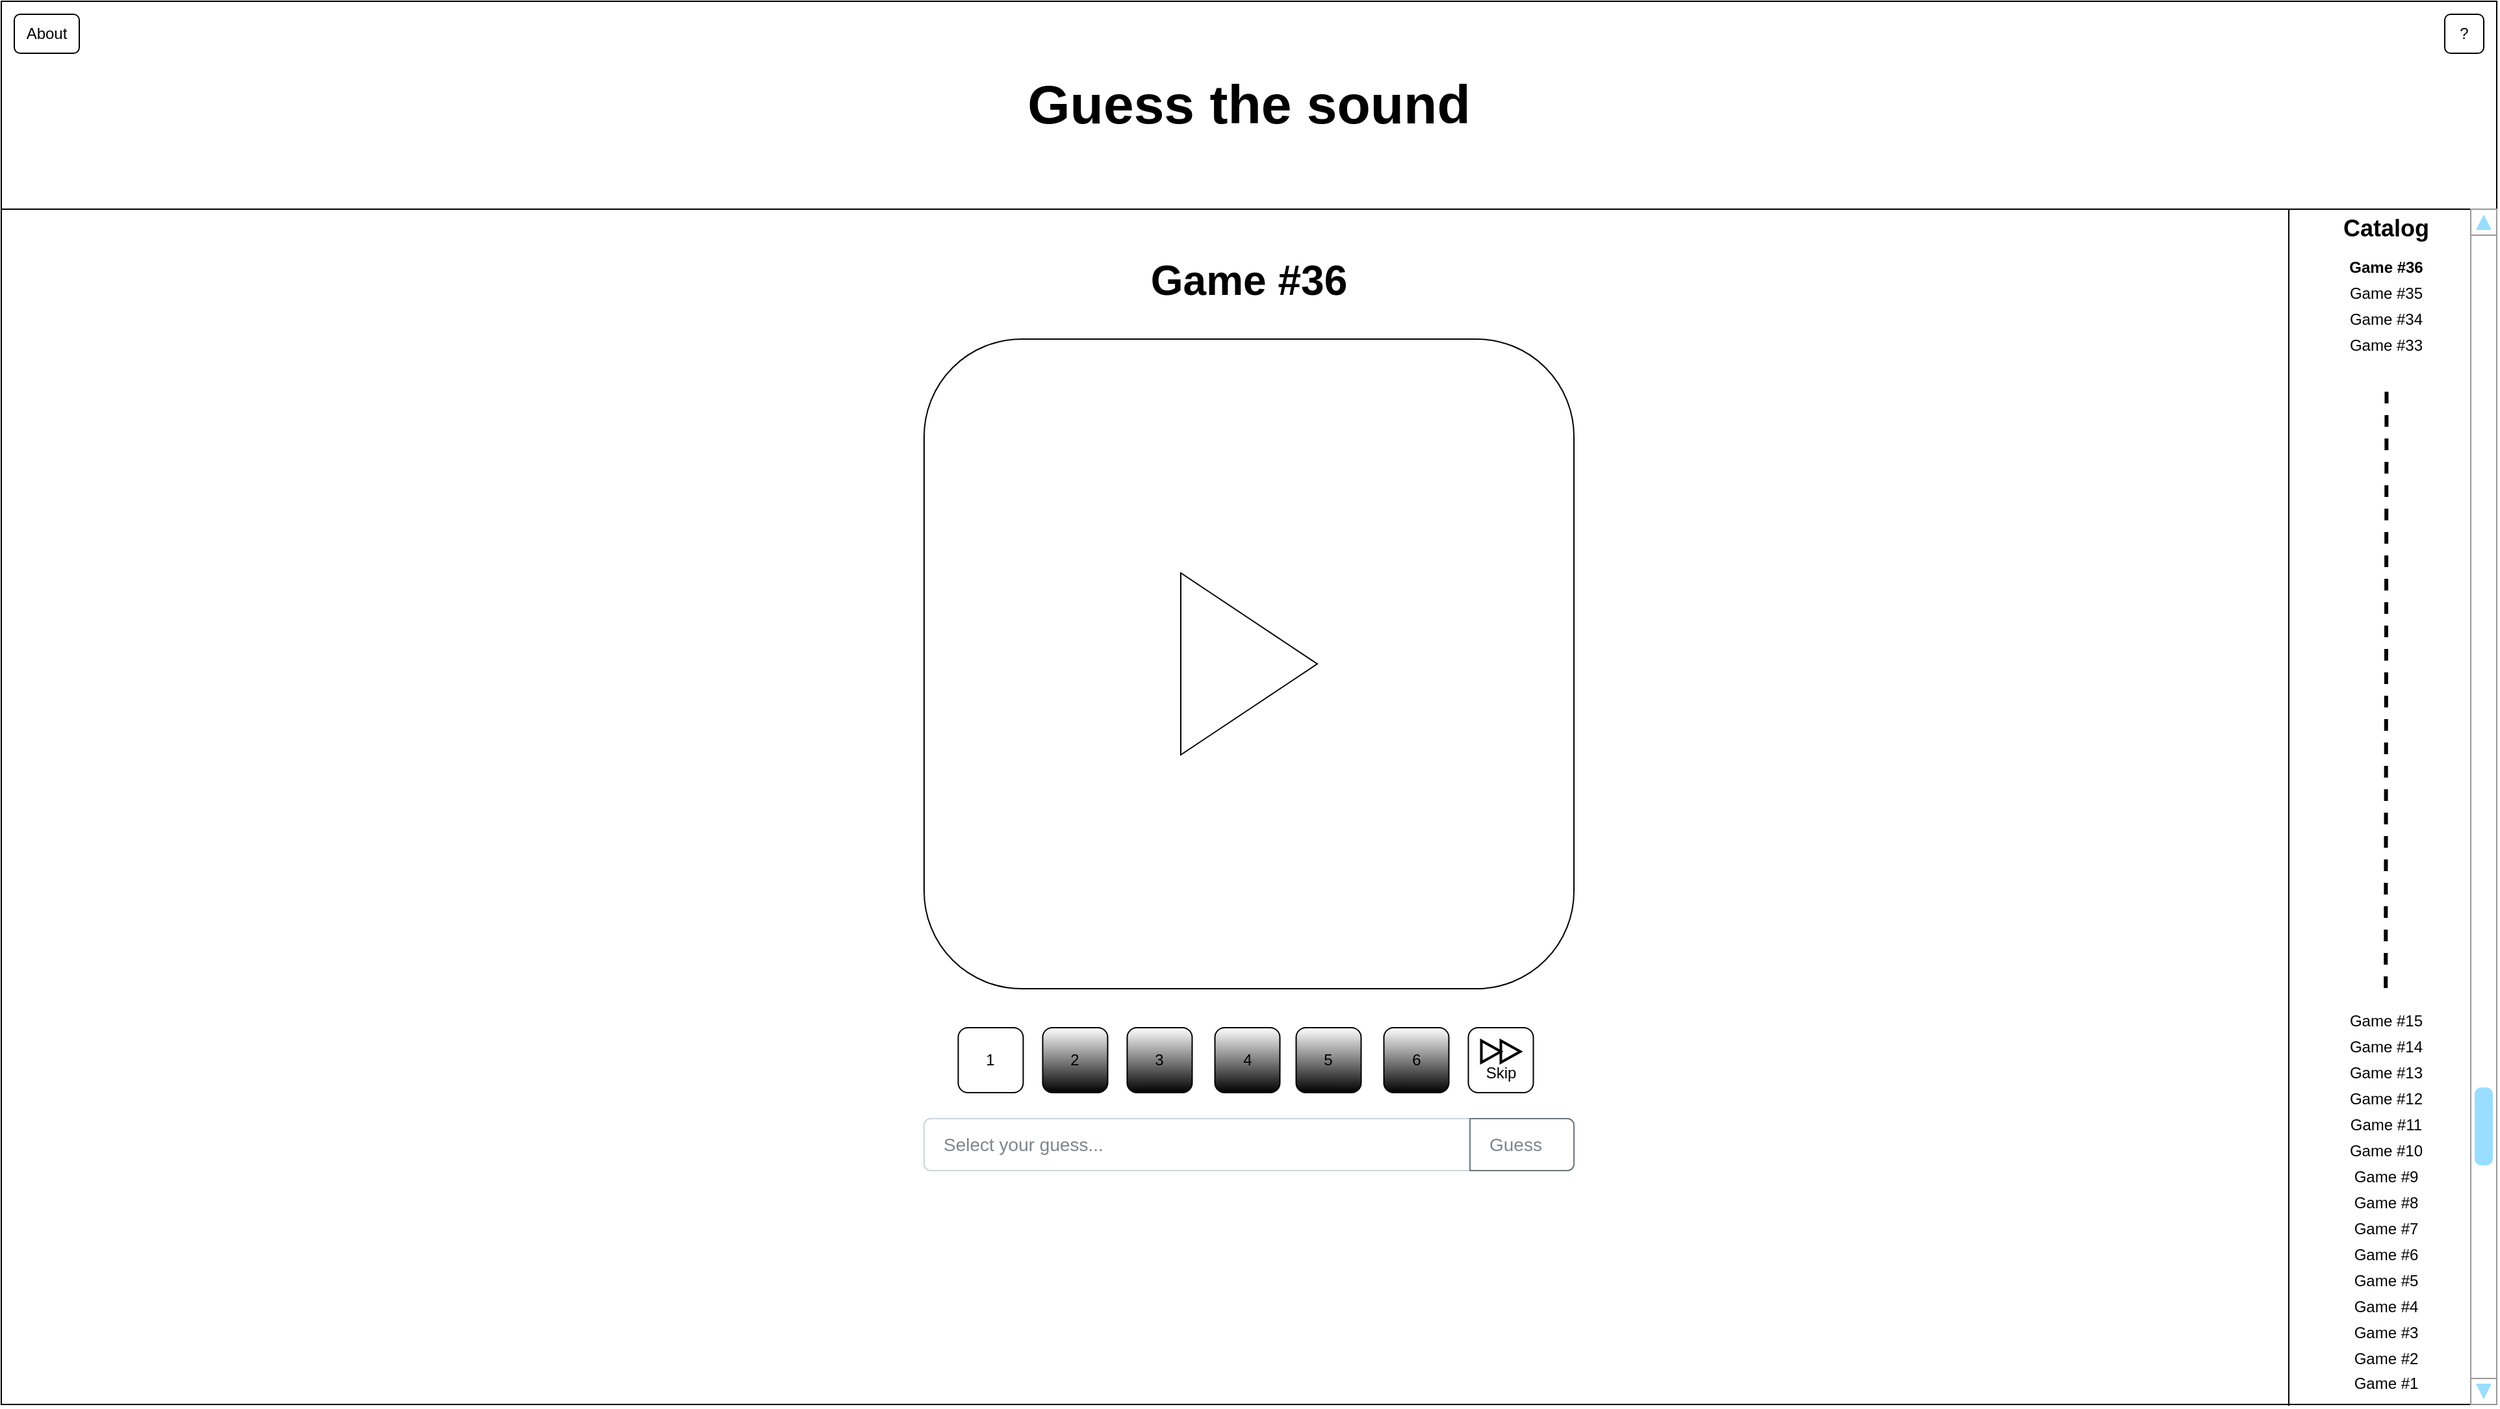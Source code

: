 <mxfile version="21.6.8" type="device">
  <diagram name="Page-1" id="jQvipmFk_B9CGzEsSzwP">
    <mxGraphModel dx="2004" dy="1226" grid="1" gridSize="10" guides="1" tooltips="1" connect="1" arrows="1" fold="1" page="1" pageScale="1" pageWidth="1600" pageHeight="900" math="0" shadow="0">
      <root>
        <mxCell id="0" />
        <mxCell id="1" parent="0" />
        <mxCell id="ByLfQHCx08To6VH-ZPBJ-1" value="" style="rounded=0;whiteSpace=wrap;html=1;" parent="1" vertex="1">
          <mxGeometry width="1920" height="1080" as="geometry" />
        </mxCell>
        <mxCell id="ByLfQHCx08To6VH-ZPBJ-3" value="" style="endArrow=none;html=1;rounded=0;" parent="1" edge="1">
          <mxGeometry width="50" height="50" relative="1" as="geometry">
            <mxPoint y="160" as="sourcePoint" />
            <mxPoint x="1920" y="160" as="targetPoint" />
          </mxGeometry>
        </mxCell>
        <mxCell id="ByLfQHCx08To6VH-ZPBJ-4" value="&lt;font style=&quot;font-size: 42px;&quot;&gt;&lt;b&gt;Guess the sound&lt;/b&gt;&lt;/font&gt;" style="text;html=1;strokeColor=none;fillColor=none;align=center;verticalAlign=middle;whiteSpace=wrap;rounded=0;" parent="1" vertex="1">
          <mxGeometry x="685" y="10" width="550" height="140" as="geometry" />
        </mxCell>
        <mxCell id="ByLfQHCx08To6VH-ZPBJ-5" value="About" style="rounded=1;whiteSpace=wrap;html=1;" parent="1" vertex="1">
          <mxGeometry x="10" y="10" width="50" height="30" as="geometry" />
        </mxCell>
        <mxCell id="ByLfQHCx08To6VH-ZPBJ-6" value="?" style="rounded=1;whiteSpace=wrap;html=1;fontStyle=0" parent="1" vertex="1">
          <mxGeometry x="1880" y="10" width="30" height="30" as="geometry" />
        </mxCell>
        <mxCell id="ByLfQHCx08To6VH-ZPBJ-7" value="" style="rounded=1;whiteSpace=wrap;html=1;" parent="1" vertex="1">
          <mxGeometry x="710" y="260" width="500" height="500" as="geometry" />
        </mxCell>
        <mxCell id="ByLfQHCx08To6VH-ZPBJ-8" value="" style="triangle;whiteSpace=wrap;html=1;" parent="1" vertex="1">
          <mxGeometry x="907.5" y="440" width="105" height="140" as="geometry" />
        </mxCell>
        <mxCell id="ByLfQHCx08To6VH-ZPBJ-9" value="1" style="rounded=1;whiteSpace=wrap;html=1;" parent="1" vertex="1">
          <mxGeometry x="736.25" y="790" width="50" height="50" as="geometry" />
        </mxCell>
        <mxCell id="ByLfQHCx08To6VH-ZPBJ-10" value="2" style="rounded=1;whiteSpace=wrap;html=1;gradientColor=default;" parent="1" vertex="1">
          <mxGeometry x="801.25" y="790" width="50" height="50" as="geometry" />
        </mxCell>
        <mxCell id="ByLfQHCx08To6VH-ZPBJ-11" value="3" style="rounded=1;whiteSpace=wrap;html=1;gradientColor=default;" parent="1" vertex="1">
          <mxGeometry x="866.25" y="790" width="50" height="50" as="geometry" />
        </mxCell>
        <mxCell id="ByLfQHCx08To6VH-ZPBJ-12" value="4" style="rounded=1;whiteSpace=wrap;html=1;gradientColor=default;" parent="1" vertex="1">
          <mxGeometry x="933.75" y="790" width="50" height="50" as="geometry" />
        </mxCell>
        <mxCell id="ByLfQHCx08To6VH-ZPBJ-13" value="5" style="rounded=1;whiteSpace=wrap;html=1;gradientColor=default;" parent="1" vertex="1">
          <mxGeometry x="996.25" y="790" width="50" height="50" as="geometry" />
        </mxCell>
        <mxCell id="ByLfQHCx08To6VH-ZPBJ-17" value="Select your guess..." style="html=1;shadow=0;dashed=0;shape=mxgraph.bootstrap.rrect;rSize=5;strokeColor=#CED4DA;html=1;whiteSpace=wrap;fillColor=#FFFFFF;fontColor=#7D868C;align=left;spacing=15;fontSize=14;" parent="1" vertex="1">
          <mxGeometry x="710" y="860" width="500" height="40" as="geometry" />
        </mxCell>
        <mxCell id="ByLfQHCx08To6VH-ZPBJ-20" value="Guess" style="html=1;shadow=0;dashed=0;shape=mxgraph.bootstrap.rightButton;strokeColor=#6C757D;gradientColor=inherit;fontColor=inherit;fillColor=#ffffff;rSize=5;perimeter=none;whiteSpace=wrap;resizeHeight=1;fontSize=14;align=left;spacing=15;" parent="ByLfQHCx08To6VH-ZPBJ-17" vertex="1">
          <mxGeometry x="1" width="80" height="40" relative="1" as="geometry">
            <mxPoint x="-80" as="offset" />
          </mxGeometry>
        </mxCell>
        <mxCell id="ByLfQHCx08To6VH-ZPBJ-22" value="" style="rounded=1;whiteSpace=wrap;html=1;" parent="1" vertex="1">
          <mxGeometry x="1128.75" y="790" width="50" height="50" as="geometry" />
        </mxCell>
        <mxCell id="ByLfQHCx08To6VH-ZPBJ-23" value="" style="html=1;verticalLabelPosition=bottom;align=center;labelBackgroundColor=#ffffff;verticalAlign=top;strokeWidth=2;strokeColor=#000000;shadow=0;dashed=0;shape=mxgraph.ios7.icons.forward;" parent="1" vertex="1">
          <mxGeometry x="1138.75" y="800" width="30" height="16.8" as="geometry" />
        </mxCell>
        <mxCell id="ByLfQHCx08To6VH-ZPBJ-24" value="Skip&lt;br&gt;" style="text;html=1;strokeColor=none;fillColor=none;align=center;verticalAlign=middle;whiteSpace=wrap;rounded=0;" parent="1" vertex="1">
          <mxGeometry x="1123.75" y="810" width="60" height="30" as="geometry" />
        </mxCell>
        <mxCell id="ByLfQHCx08To6VH-ZPBJ-25" value="" style="endArrow=none;html=1;rounded=0;" parent="1" edge="1">
          <mxGeometry width="50" height="50" relative="1" as="geometry">
            <mxPoint x="1760" y="1081" as="sourcePoint" />
            <mxPoint x="1760" y="160" as="targetPoint" />
          </mxGeometry>
        </mxCell>
        <mxCell id="ByLfQHCx08To6VH-ZPBJ-27" value="&lt;b&gt;&lt;font style=&quot;font-size: 18px;&quot;&gt;Catalog&lt;/font&gt;&lt;/b&gt;" style="text;html=1;strokeColor=none;fillColor=none;align=center;verticalAlign=middle;whiteSpace=wrap;rounded=0;" parent="1" vertex="1">
          <mxGeometry x="1790" y="160" width="90" height="30" as="geometry" />
        </mxCell>
        <mxCell id="ByLfQHCx08To6VH-ZPBJ-28" value="Game #36" style="text;html=1;strokeColor=none;fillColor=none;align=center;verticalAlign=middle;whiteSpace=wrap;rounded=0;fontStyle=1" parent="1" vertex="1">
          <mxGeometry x="1805" y="190" width="60" height="30" as="geometry" />
        </mxCell>
        <mxCell id="ByLfQHCx08To6VH-ZPBJ-29" value="" style="verticalLabelPosition=bottom;shadow=0;dashed=0;align=center;html=1;verticalAlign=top;strokeWidth=1;shape=mxgraph.mockup.navigation.scrollBar;strokeColor=#999999;barPos=20;fillColor2=#99ddff;strokeColor2=none;direction=north;" parent="1" vertex="1">
          <mxGeometry x="1900" y="160" width="20" height="920" as="geometry" />
        </mxCell>
        <mxCell id="ByLfQHCx08To6VH-ZPBJ-51" value="Game #8" style="text;html=1;strokeColor=none;fillColor=none;align=center;verticalAlign=middle;whiteSpace=wrap;rounded=0;" parent="1" vertex="1">
          <mxGeometry x="1805" y="910" width="60" height="30" as="geometry" />
        </mxCell>
        <mxCell id="ByLfQHCx08To6VH-ZPBJ-52" value="Game #7" style="text;html=1;strokeColor=none;fillColor=none;align=center;verticalAlign=middle;whiteSpace=wrap;rounded=0;" parent="1" vertex="1">
          <mxGeometry x="1805" y="930" width="60" height="30" as="geometry" />
        </mxCell>
        <mxCell id="ByLfQHCx08To6VH-ZPBJ-53" value="Game #6" style="text;html=1;strokeColor=none;fillColor=none;align=center;verticalAlign=middle;whiteSpace=wrap;rounded=0;" parent="1" vertex="1">
          <mxGeometry x="1805" y="950" width="60" height="30" as="geometry" />
        </mxCell>
        <mxCell id="ByLfQHCx08To6VH-ZPBJ-54" value="Game #5" style="text;html=1;strokeColor=none;fillColor=none;align=center;verticalAlign=middle;whiteSpace=wrap;rounded=0;" parent="1" vertex="1">
          <mxGeometry x="1805" y="970" width="60" height="30" as="geometry" />
        </mxCell>
        <mxCell id="ByLfQHCx08To6VH-ZPBJ-55" value="Game #4" style="text;html=1;strokeColor=none;fillColor=none;align=center;verticalAlign=middle;whiteSpace=wrap;rounded=0;" parent="1" vertex="1">
          <mxGeometry x="1805" y="990" width="60" height="30" as="geometry" />
        </mxCell>
        <mxCell id="ByLfQHCx08To6VH-ZPBJ-56" value="Game #3" style="text;html=1;strokeColor=none;fillColor=none;align=center;verticalAlign=middle;whiteSpace=wrap;rounded=0;" parent="1" vertex="1">
          <mxGeometry x="1805" y="1010" width="60" height="30" as="geometry" />
        </mxCell>
        <mxCell id="ByLfQHCx08To6VH-ZPBJ-57" value="Game #2" style="text;html=1;strokeColor=none;fillColor=none;align=center;verticalAlign=middle;whiteSpace=wrap;rounded=0;" parent="1" vertex="1">
          <mxGeometry x="1805" y="1030" width="60" height="30" as="geometry" />
        </mxCell>
        <mxCell id="ByLfQHCx08To6VH-ZPBJ-58" value="Game #15" style="text;html=1;strokeColor=none;fillColor=none;align=center;verticalAlign=middle;whiteSpace=wrap;rounded=0;" parent="1" vertex="1">
          <mxGeometry x="1805" y="770" width="60" height="30" as="geometry" />
        </mxCell>
        <mxCell id="ByLfQHCx08To6VH-ZPBJ-59" value="Game #14" style="text;html=1;strokeColor=none;fillColor=none;align=center;verticalAlign=middle;whiteSpace=wrap;rounded=0;" parent="1" vertex="1">
          <mxGeometry x="1805" y="790" width="60" height="30" as="geometry" />
        </mxCell>
        <mxCell id="ByLfQHCx08To6VH-ZPBJ-60" value="Game #13" style="text;html=1;strokeColor=none;fillColor=none;align=center;verticalAlign=middle;whiteSpace=wrap;rounded=0;" parent="1" vertex="1">
          <mxGeometry x="1805" y="810" width="60" height="30" as="geometry" />
        </mxCell>
        <mxCell id="ByLfQHCx08To6VH-ZPBJ-61" value="Game #12" style="text;html=1;strokeColor=none;fillColor=none;align=center;verticalAlign=middle;whiteSpace=wrap;rounded=0;" parent="1" vertex="1">
          <mxGeometry x="1805" y="830" width="60" height="30" as="geometry" />
        </mxCell>
        <mxCell id="ByLfQHCx08To6VH-ZPBJ-62" value="Game #11" style="text;html=1;strokeColor=none;fillColor=none;align=center;verticalAlign=middle;whiteSpace=wrap;rounded=0;" parent="1" vertex="1">
          <mxGeometry x="1805" y="850" width="60" height="30" as="geometry" />
        </mxCell>
        <mxCell id="ByLfQHCx08To6VH-ZPBJ-63" value="Game #10" style="text;html=1;strokeColor=none;fillColor=none;align=center;verticalAlign=middle;whiteSpace=wrap;rounded=0;" parent="1" vertex="1">
          <mxGeometry x="1805" y="870" width="60" height="30" as="geometry" />
        </mxCell>
        <mxCell id="ByLfQHCx08To6VH-ZPBJ-64" value="Game #9" style="text;html=1;strokeColor=none;fillColor=none;align=center;verticalAlign=middle;whiteSpace=wrap;rounded=0;" parent="1" vertex="1">
          <mxGeometry x="1805" y="890" width="60" height="30" as="geometry" />
        </mxCell>
        <mxCell id="ByLfQHCx08To6VH-ZPBJ-86" value="Game #35" style="text;html=1;strokeColor=none;fillColor=none;align=center;verticalAlign=middle;whiteSpace=wrap;rounded=0;" parent="1" vertex="1">
          <mxGeometry x="1805" y="210" width="60" height="30" as="geometry" />
        </mxCell>
        <mxCell id="ByLfQHCx08To6VH-ZPBJ-87" value="Game #34" style="text;html=1;strokeColor=none;fillColor=none;align=center;verticalAlign=middle;whiteSpace=wrap;rounded=0;" parent="1" vertex="1">
          <mxGeometry x="1805" y="230" width="60" height="30" as="geometry" />
        </mxCell>
        <mxCell id="ByLfQHCx08To6VH-ZPBJ-88" value="Game #33" style="text;html=1;strokeColor=none;fillColor=none;align=center;verticalAlign=middle;whiteSpace=wrap;rounded=0;" parent="1" vertex="1">
          <mxGeometry x="1805" y="250" width="60" height="30" as="geometry" />
        </mxCell>
        <mxCell id="ByLfQHCx08To6VH-ZPBJ-93" value="Game #1" style="text;html=1;strokeColor=none;fillColor=none;align=center;verticalAlign=middle;whiteSpace=wrap;rounded=0;" parent="1" vertex="1">
          <mxGeometry x="1805" y="1049" width="60" height="30" as="geometry" />
        </mxCell>
        <mxCell id="ByLfQHCx08To6VH-ZPBJ-94" value="&lt;font size=&quot;1&quot; style=&quot;&quot;&gt;&lt;b style=&quot;font-size: 32px;&quot;&gt;Game #36&lt;/b&gt;&lt;/font&gt;" style="text;html=1;strokeColor=none;fillColor=none;align=center;verticalAlign=middle;whiteSpace=wrap;rounded=0;" parent="1" vertex="1">
          <mxGeometry x="685" y="180" width="550" height="70" as="geometry" />
        </mxCell>
        <mxCell id="ByLfQHCx08To6VH-ZPBJ-95" value="" style="endArrow=none;dashed=1;html=1;rounded=0;exitX=0.958;exitY=0.694;exitDx=0;exitDy=0;exitPerimeter=0;strokeWidth=3;" parent="1" edge="1">
          <mxGeometry width="50" height="50" relative="1" as="geometry">
            <mxPoint x="1834.58" y="759.52" as="sourcePoint" />
            <mxPoint x="1835.22" y="300" as="targetPoint" />
          </mxGeometry>
        </mxCell>
        <mxCell id="uptnoDJjp6qu6ZJ43Ry8-1" value="6" style="rounded=1;whiteSpace=wrap;html=1;gradientColor=default;" vertex="1" parent="1">
          <mxGeometry x="1063.75" y="790" width="50" height="50" as="geometry" />
        </mxCell>
      </root>
    </mxGraphModel>
  </diagram>
</mxfile>
